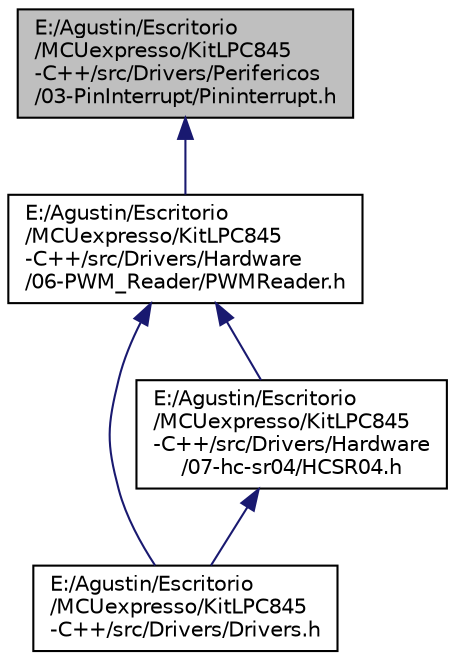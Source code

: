 digraph "E:/Agustin/Escritorio/MCUexpresso/KitLPC845-C++/src/Drivers/Perifericos/03-PinInterrupt/Pininterrupt.h"
{
 // LATEX_PDF_SIZE
  edge [fontname="Helvetica",fontsize="10",labelfontname="Helvetica",labelfontsize="10"];
  node [fontname="Helvetica",fontsize="10",shape=record];
  Node1 [label="E:/Agustin/Escritorio\l/MCUexpresso/KitLPC845\l-C++/src/Drivers/Perifericos\l/03-PinInterrupt/Pininterrupt.h",height=0.2,width=0.4,color="black", fillcolor="grey75", style="filled", fontcolor="black",tooltip="Clase para entradas con interrupciones por flanco."];
  Node1 -> Node2 [dir="back",color="midnightblue",fontsize="10",style="solid"];
  Node2 [label="E:/Agustin/Escritorio\l/MCUexpresso/KitLPC845\l-C++/src/Drivers/Hardware\l/06-PWM_Reader/PWMReader.h",height=0.2,width=0.4,color="black", fillcolor="white", style="filled",URL="$_p_w_m_reader_8h.html",tooltip="Pata que lee tamaños de pulsos de entrada."];
  Node2 -> Node3 [dir="back",color="midnightblue",fontsize="10",style="solid"];
  Node3 [label="E:/Agustin/Escritorio\l/MCUexpresso/KitLPC845\l-C++/src/Drivers/Drivers.h",height=0.2,width=0.4,color="black", fillcolor="white", style="filled",URL="$_drivers_8h.html",tooltip="Archivo Master con todos los includes de perifericos del Kit."];
  Node2 -> Node4 [dir="back",color="midnightblue",fontsize="10",style="solid"];
  Node4 [label="E:/Agustin/Escritorio\l/MCUexpresso/KitLPC845\l-C++/src/Drivers/Hardware\l/07-hc-sr04/HCSR04.h",height=0.2,width=0.4,color="black", fillcolor="white", style="filled",URL="$_h_c_s_r04_8h.html",tooltip="Clase del sensor ultrasónico HCSR04."];
  Node4 -> Node3 [dir="back",color="midnightblue",fontsize="10",style="solid"];
}
